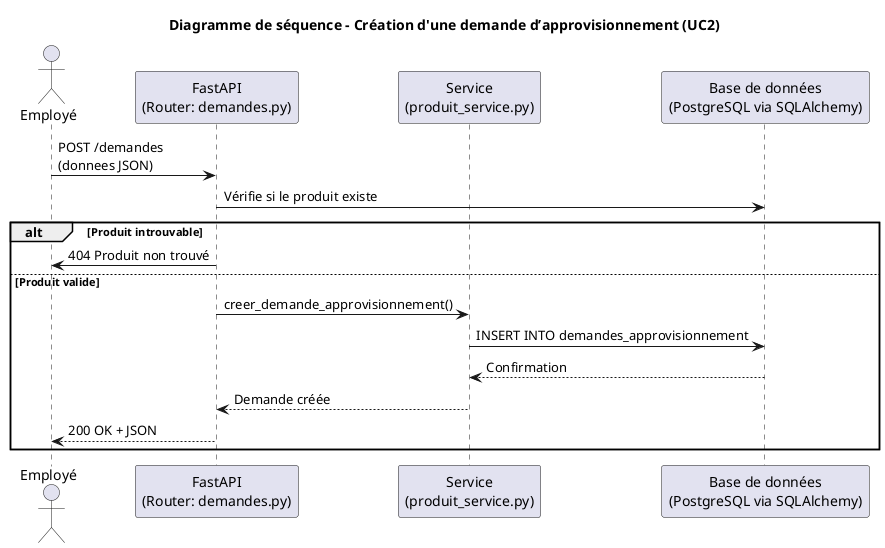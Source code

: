 @startuml
title Diagramme de séquence – Création d'une demande d’approvisionnement (UC2)

actor Employé
participant "FastAPI\n(Router: demandes.py)" as API
participant "Service\n(produit_service.py)" as Service
participant "Base de données\n(PostgreSQL via SQLAlchemy)" as BDD

Employé -> API : POST /demandes\n(donnees JSON)
API -> BDD : Vérifie si le produit existe
alt Produit introuvable
    API -> Employé : 404 Produit non trouvé
else Produit valide
    API -> Service : creer_demande_approvisionnement()
    Service -> BDD : INSERT INTO demandes_approvisionnement
    BDD --> Service : Confirmation
    Service --> API : Demande créée
    API --> Employé : 200 OK + JSON
end
@enduml

